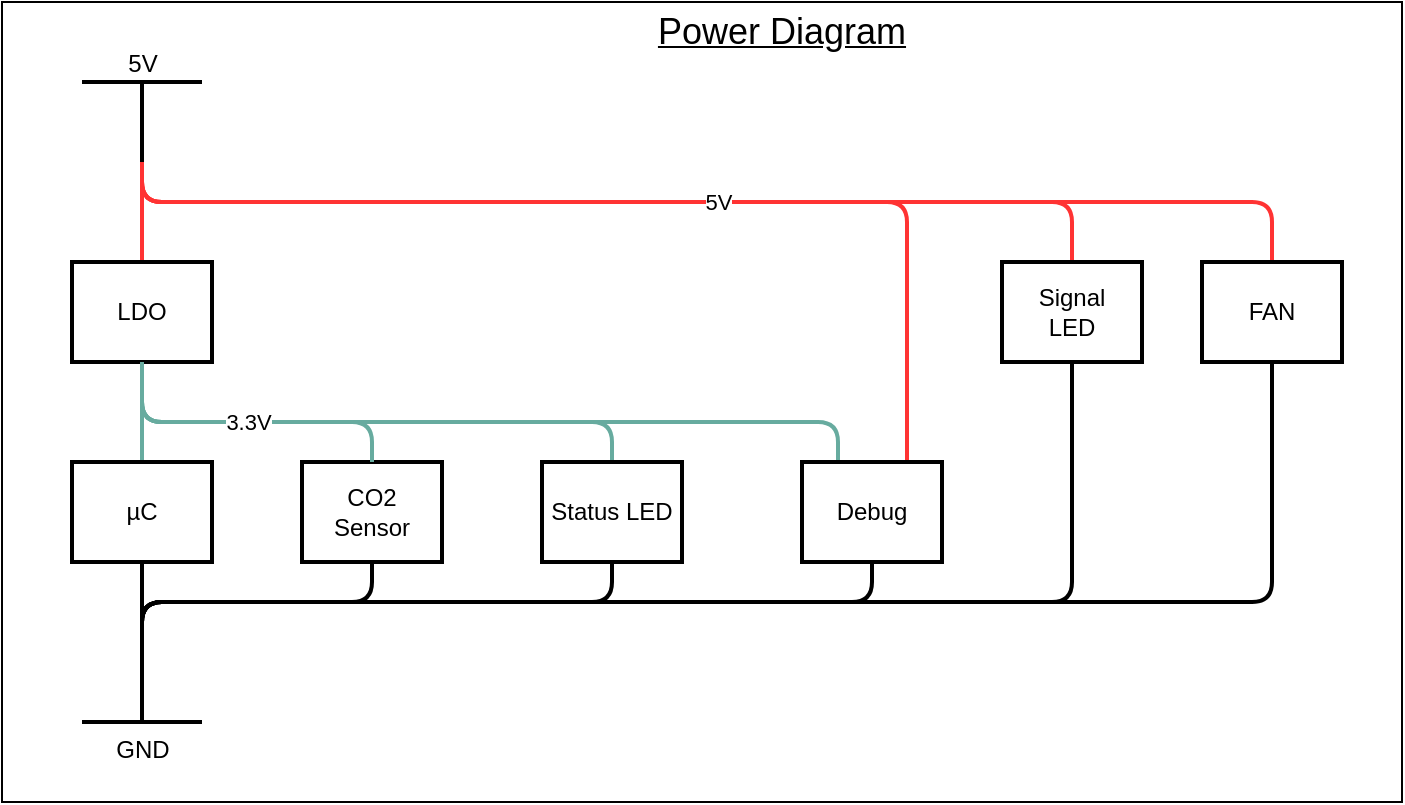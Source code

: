 <mxfile version="16.5.1" type="device"><diagram id="DNAGy0eY5POc6XqaE8ln" name="Seite-1"><mxGraphModel dx="1301" dy="1002" grid="1" gridSize="10" guides="1" tooltips="1" connect="1" arrows="1" fold="1" page="1" pageScale="1" pageWidth="3300" pageHeight="4681" math="0" shadow="0"><root><mxCell id="0"/><mxCell id="1" parent="0"/><mxCell id="3Id8HRJZ5qRYd3dYFoTg-35" value="" style="rounded=0;whiteSpace=wrap;html=1;fontSize=12;strokeWidth=1;" vertex="1" parent="1"><mxGeometry x="170" y="120" width="700" height="400" as="geometry"/></mxCell><mxCell id="3Id8HRJZ5qRYd3dYFoTg-31" style="edgeStyle=orthogonalEdgeStyle;rounded=1;orthogonalLoop=1;jettySize=auto;html=1;exitX=0.5;exitY=0;exitDx=0;exitDy=0;exitPerimeter=0;entryX=0.75;entryY=0;entryDx=0;entryDy=0;endArrow=none;endFill=0;strokeColor=#FF3333;strokeWidth=2;" edge="1" parent="1" source="3Id8HRJZ5qRYd3dYFoTg-1" target="3Id8HRJZ5qRYd3dYFoTg-24"><mxGeometry relative="1" as="geometry"><Array as="points"><mxPoint x="240" y="220"/><mxPoint x="623" y="220"/></Array></mxGeometry></mxCell><mxCell id="3Id8HRJZ5qRYd3dYFoTg-3" style="edgeStyle=orthogonalEdgeStyle;rounded=1;orthogonalLoop=1;jettySize=auto;html=1;exitX=0.5;exitY=0;exitDx=0;exitDy=0;exitPerimeter=0;entryX=0.5;entryY=0;entryDx=0;entryDy=0;strokeWidth=2;endArrow=none;endFill=0;strokeColor=#FF3333;" edge="1" parent="1" source="3Id8HRJZ5qRYd3dYFoTg-1" target="3Id8HRJZ5qRYd3dYFoTg-2"><mxGeometry relative="1" as="geometry"><Array as="points"><mxPoint x="240" y="220"/><mxPoint x="705" y="220"/></Array></mxGeometry></mxCell><mxCell id="3Id8HRJZ5qRYd3dYFoTg-5" value="5V" style="edgeStyle=orthogonalEdgeStyle;rounded=1;orthogonalLoop=1;jettySize=auto;html=1;exitX=0.5;exitY=0;exitDx=0;exitDy=0;exitPerimeter=0;entryX=0.5;entryY=0;entryDx=0;entryDy=0;endArrow=none;endFill=0;strokeColor=#FF3333;strokeWidth=2;" edge="1" parent="1" source="3Id8HRJZ5qRYd3dYFoTg-1" target="3Id8HRJZ5qRYd3dYFoTg-4"><mxGeometry relative="1" as="geometry"><Array as="points"><mxPoint x="240" y="220"/><mxPoint x="805" y="220"/></Array></mxGeometry></mxCell><mxCell id="3Id8HRJZ5qRYd3dYFoTg-7" style="edgeStyle=orthogonalEdgeStyle;rounded=1;orthogonalLoop=1;jettySize=auto;html=1;exitX=0.5;exitY=0;exitDx=0;exitDy=0;exitPerimeter=0;entryX=0.5;entryY=0;entryDx=0;entryDy=0;endArrow=none;endFill=0;strokeColor=#FF3333;strokeWidth=2;" edge="1" parent="1" source="3Id8HRJZ5qRYd3dYFoTg-1" target="3Id8HRJZ5qRYd3dYFoTg-6"><mxGeometry relative="1" as="geometry"/></mxCell><mxCell id="3Id8HRJZ5qRYd3dYFoTg-1" value="5V" style="verticalLabelPosition=top;verticalAlign=bottom;shape=mxgraph.electrical.signal_sources.vdd;shadow=0;dashed=0;align=center;strokeWidth=2;fontSize=12;html=1;flipV=1;" vertex="1" parent="1"><mxGeometry x="210" y="160" width="60" height="40" as="geometry"/></mxCell><mxCell id="3Id8HRJZ5qRYd3dYFoTg-29" style="edgeStyle=orthogonalEdgeStyle;rounded=1;orthogonalLoop=1;jettySize=auto;html=1;exitX=0.5;exitY=1;exitDx=0;exitDy=0;entryX=0.5;entryY=1;entryDx=0;entryDy=0;entryPerimeter=0;endArrow=none;endFill=0;strokeColor=#000000;strokeWidth=2;" edge="1" parent="1" source="3Id8HRJZ5qRYd3dYFoTg-2" target="3Id8HRJZ5qRYd3dYFoTg-18"><mxGeometry relative="1" as="geometry"><Array as="points"><mxPoint x="705" y="420"/><mxPoint x="240" y="420"/></Array></mxGeometry></mxCell><mxCell id="3Id8HRJZ5qRYd3dYFoTg-2" value="Signal&lt;br&gt;LED" style="rounded=0;whiteSpace=wrap;html=1;strokeWidth=2;" vertex="1" parent="1"><mxGeometry x="670" y="250" width="70" height="50" as="geometry"/></mxCell><mxCell id="3Id8HRJZ5qRYd3dYFoTg-30" style="edgeStyle=orthogonalEdgeStyle;rounded=1;orthogonalLoop=1;jettySize=auto;html=1;exitX=0.5;exitY=1;exitDx=0;exitDy=0;entryX=0.5;entryY=1;entryDx=0;entryDy=0;entryPerimeter=0;endArrow=none;endFill=0;strokeColor=#000000;strokeWidth=2;" edge="1" parent="1" source="3Id8HRJZ5qRYd3dYFoTg-4" target="3Id8HRJZ5qRYd3dYFoTg-18"><mxGeometry relative="1" as="geometry"><Array as="points"><mxPoint x="805" y="420"/><mxPoint x="240" y="420"/></Array></mxGeometry></mxCell><mxCell id="3Id8HRJZ5qRYd3dYFoTg-4" value="FAN" style="rounded=0;whiteSpace=wrap;html=1;strokeWidth=2;" vertex="1" parent="1"><mxGeometry x="770" y="250" width="70" height="50" as="geometry"/></mxCell><mxCell id="3Id8HRJZ5qRYd3dYFoTg-10" style="edgeStyle=orthogonalEdgeStyle;rounded=1;orthogonalLoop=1;jettySize=auto;html=1;exitX=0.5;exitY=1;exitDx=0;exitDy=0;entryX=0.5;entryY=0;entryDx=0;entryDy=0;endArrow=none;endFill=0;strokeColor=#67AB9F;strokeWidth=2;" edge="1" parent="1" source="3Id8HRJZ5qRYd3dYFoTg-6" target="3Id8HRJZ5qRYd3dYFoTg-8"><mxGeometry relative="1" as="geometry"/></mxCell><mxCell id="3Id8HRJZ5qRYd3dYFoTg-23" style="edgeStyle=orthogonalEdgeStyle;rounded=1;orthogonalLoop=1;jettySize=auto;html=1;exitX=0.5;exitY=1;exitDx=0;exitDy=0;entryX=0.5;entryY=0;entryDx=0;entryDy=0;endArrow=none;endFill=0;strokeColor=#67AB9F;strokeWidth=2;" edge="1" parent="1" source="3Id8HRJZ5qRYd3dYFoTg-6" target="3Id8HRJZ5qRYd3dYFoTg-20"><mxGeometry relative="1" as="geometry"><Array as="points"><mxPoint x="240" y="330"/><mxPoint x="475" y="330"/></Array></mxGeometry></mxCell><mxCell id="3Id8HRJZ5qRYd3dYFoTg-25" style="edgeStyle=orthogonalEdgeStyle;rounded=1;orthogonalLoop=1;jettySize=auto;html=1;exitX=0.5;exitY=1;exitDx=0;exitDy=0;entryX=0.25;entryY=0;entryDx=0;entryDy=0;endArrow=none;endFill=0;strokeColor=#67AB9F;strokeWidth=2;" edge="1" parent="1" source="3Id8HRJZ5qRYd3dYFoTg-6" target="3Id8HRJZ5qRYd3dYFoTg-24"><mxGeometry relative="1" as="geometry"><Array as="points"><mxPoint x="240" y="330"/><mxPoint x="588" y="330"/><mxPoint x="588" y="350"/></Array></mxGeometry></mxCell><mxCell id="3Id8HRJZ5qRYd3dYFoTg-6" value="LDO" style="rounded=0;whiteSpace=wrap;html=1;strokeWidth=2;" vertex="1" parent="1"><mxGeometry x="205" y="250" width="70" height="50" as="geometry"/></mxCell><mxCell id="3Id8HRJZ5qRYd3dYFoTg-19" style="edgeStyle=orthogonalEdgeStyle;rounded=1;orthogonalLoop=1;jettySize=auto;html=1;exitX=0.5;exitY=1;exitDx=0;exitDy=0;entryX=0.5;entryY=1;entryDx=0;entryDy=0;entryPerimeter=0;endArrow=none;endFill=0;strokeColor=#000000;strokeWidth=2;" edge="1" parent="1" source="3Id8HRJZ5qRYd3dYFoTg-8" target="3Id8HRJZ5qRYd3dYFoTg-18"><mxGeometry relative="1" as="geometry"/></mxCell><mxCell id="3Id8HRJZ5qRYd3dYFoTg-8" value="µC" style="rounded=0;whiteSpace=wrap;html=1;strokeWidth=2;" vertex="1" parent="1"><mxGeometry x="205" y="350" width="70" height="50" as="geometry"/></mxCell><mxCell id="3Id8HRJZ5qRYd3dYFoTg-26" style="edgeStyle=orthogonalEdgeStyle;rounded=1;orthogonalLoop=1;jettySize=auto;html=1;exitX=0.5;exitY=1;exitDx=0;exitDy=0;entryX=0.5;entryY=1;entryDx=0;entryDy=0;entryPerimeter=0;endArrow=none;endFill=0;strokeColor=#000000;strokeWidth=2;" edge="1" parent="1" source="3Id8HRJZ5qRYd3dYFoTg-9" target="3Id8HRJZ5qRYd3dYFoTg-18"><mxGeometry relative="1" as="geometry"/></mxCell><mxCell id="3Id8HRJZ5qRYd3dYFoTg-9" value="CO2&lt;br&gt;Sensor" style="rounded=0;whiteSpace=wrap;html=1;strokeWidth=2;" vertex="1" parent="1"><mxGeometry x="320" y="350" width="70" height="50" as="geometry"/></mxCell><mxCell id="3Id8HRJZ5qRYd3dYFoTg-18" value="GND" style="pointerEvents=1;verticalLabelPosition=bottom;shadow=0;dashed=0;align=center;html=1;verticalAlign=top;shape=mxgraph.electrical.signal_sources.vss2;fontSize=12;flipV=1;strokeWidth=2;" vertex="1" parent="1"><mxGeometry x="210" y="440" width="60" height="40" as="geometry"/></mxCell><mxCell id="3Id8HRJZ5qRYd3dYFoTg-27" style="edgeStyle=orthogonalEdgeStyle;rounded=1;orthogonalLoop=1;jettySize=auto;html=1;exitX=0.5;exitY=1;exitDx=0;exitDy=0;entryX=0.5;entryY=1;entryDx=0;entryDy=0;entryPerimeter=0;endArrow=none;endFill=0;strokeColor=#000000;strokeWidth=2;" edge="1" parent="1" source="3Id8HRJZ5qRYd3dYFoTg-20" target="3Id8HRJZ5qRYd3dYFoTg-18"><mxGeometry relative="1" as="geometry"/></mxCell><mxCell id="3Id8HRJZ5qRYd3dYFoTg-20" value="Status LED" style="rounded=0;whiteSpace=wrap;html=1;strokeWidth=2;" vertex="1" parent="1"><mxGeometry x="440" y="350" width="70" height="50" as="geometry"/></mxCell><mxCell id="3Id8HRJZ5qRYd3dYFoTg-11" value="3.3V" style="edgeStyle=orthogonalEdgeStyle;rounded=1;orthogonalLoop=1;jettySize=auto;html=1;exitX=0.5;exitY=1;exitDx=0;exitDy=0;entryX=0.5;entryY=0;entryDx=0;entryDy=0;endArrow=none;endFill=0;strokeColor=#67AB9F;strokeWidth=2;" edge="1" parent="1" source="3Id8HRJZ5qRYd3dYFoTg-6" target="3Id8HRJZ5qRYd3dYFoTg-9"><mxGeometry relative="1" as="geometry"><Array as="points"><mxPoint x="240" y="330"/><mxPoint x="355" y="330"/></Array></mxGeometry></mxCell><mxCell id="3Id8HRJZ5qRYd3dYFoTg-28" style="edgeStyle=orthogonalEdgeStyle;rounded=1;orthogonalLoop=1;jettySize=auto;html=1;exitX=0.5;exitY=1;exitDx=0;exitDy=0;entryX=0.5;entryY=1;entryDx=0;entryDy=0;entryPerimeter=0;endArrow=none;endFill=0;strokeColor=#000000;strokeWidth=2;" edge="1" parent="1" source="3Id8HRJZ5qRYd3dYFoTg-24" target="3Id8HRJZ5qRYd3dYFoTg-18"><mxGeometry relative="1" as="geometry"/></mxCell><mxCell id="3Id8HRJZ5qRYd3dYFoTg-24" value="Debug" style="rounded=0;whiteSpace=wrap;html=1;strokeWidth=2;" vertex="1" parent="1"><mxGeometry x="570" y="350" width="70" height="50" as="geometry"/></mxCell><mxCell id="3Id8HRJZ5qRYd3dYFoTg-32" value="Power Diagram" style="text;html=1;strokeColor=none;fillColor=none;align=center;verticalAlign=middle;whiteSpace=wrap;rounded=0;fontSize=18;fontStyle=4" vertex="1" parent="1"><mxGeometry x="490" y="120" width="140" height="30" as="geometry"/></mxCell></root></mxGraphModel></diagram></mxfile>